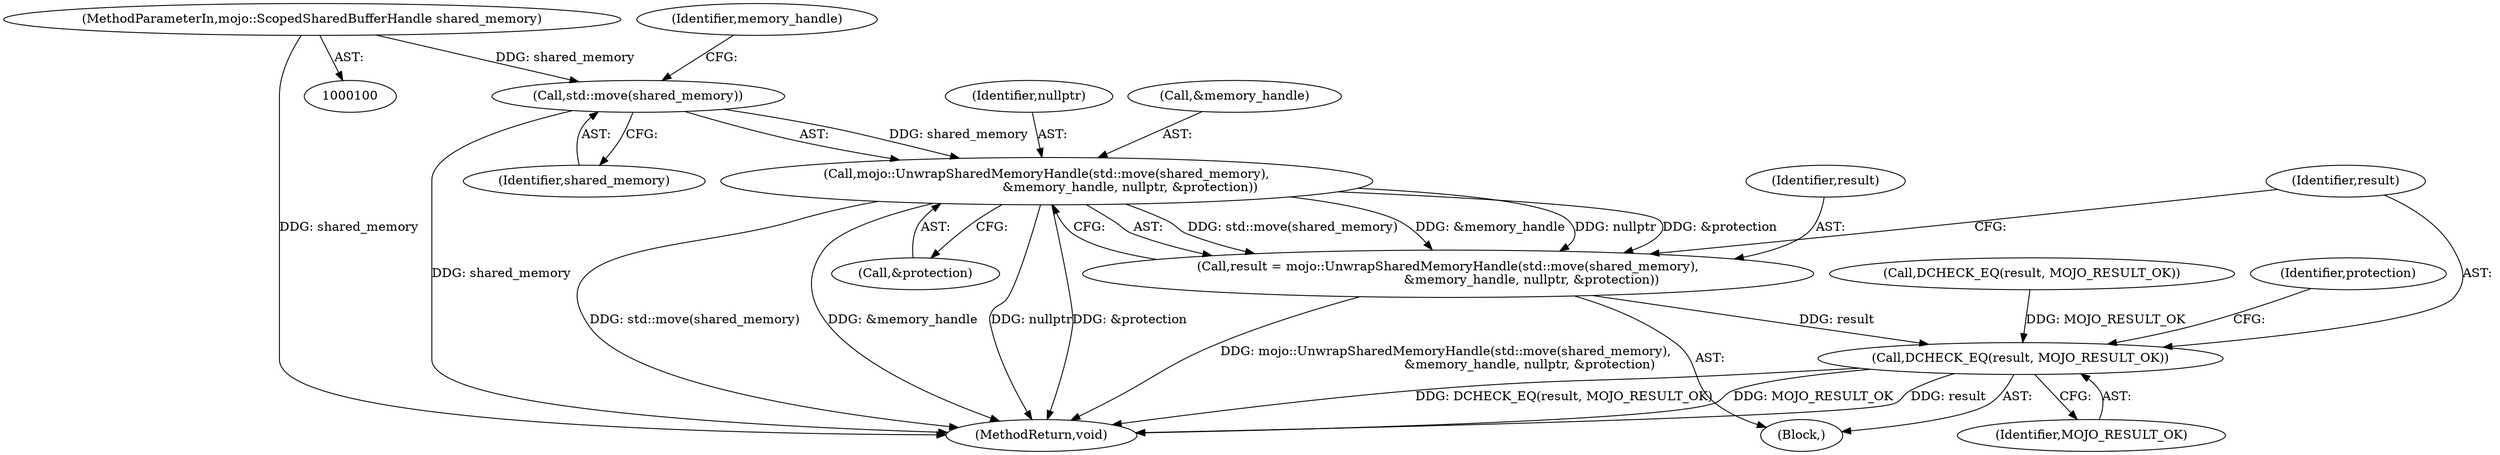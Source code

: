 digraph "0_Chrome_673ce95d481ea9368c4d4d43ac756ba1d6d9e608_12@API" {
"1000145" [label="(Call,std::move(shared_memory))"];
"1000103" [label="(MethodParameterIn,mojo::ScopedSharedBufferHandle shared_memory)"];
"1000144" [label="(Call,mojo::UnwrapSharedMemoryHandle(std::move(shared_memory),\n                                          &memory_handle, nullptr, &protection))"];
"1000142" [label="(Call,result = mojo::UnwrapSharedMemoryHandle(std::move(shared_memory),\n                                          &memory_handle, nullptr, &protection))"];
"1000152" [label="(Call,DCHECK_EQ(result, MOJO_RESULT_OK))"];
"1000156" [label="(Identifier,protection)"];
"1000146" [label="(Identifier,shared_memory)"];
"1000143" [label="(Identifier,result)"];
"1000144" [label="(Call,mojo::UnwrapSharedMemoryHandle(std::move(shared_memory),\n                                          &memory_handle, nullptr, &protection))"];
"1000150" [label="(Call,&protection)"];
"1000103" [label="(MethodParameterIn,mojo::ScopedSharedBufferHandle shared_memory)"];
"1000149" [label="(Identifier,nullptr)"];
"1000145" [label="(Call,std::move(shared_memory))"];
"1000153" [label="(Identifier,result)"];
"1000154" [label="(Identifier,MOJO_RESULT_OK)"];
"1000162" [label="(MethodReturn,void)"];
"1000148" [label="(Identifier,memory_handle)"];
"1000106" [label="(Block,)"];
"1000147" [label="(Call,&memory_handle)"];
"1000152" [label="(Call,DCHECK_EQ(result, MOJO_RESULT_OK))"];
"1000142" [label="(Call,result = mojo::UnwrapSharedMemoryHandle(std::move(shared_memory),\n                                          &memory_handle, nullptr, &protection))"];
"1000137" [label="(Call,DCHECK_EQ(result, MOJO_RESULT_OK))"];
"1000145" -> "1000144"  [label="AST: "];
"1000145" -> "1000146"  [label="CFG: "];
"1000146" -> "1000145"  [label="AST: "];
"1000148" -> "1000145"  [label="CFG: "];
"1000145" -> "1000162"  [label="DDG: shared_memory"];
"1000145" -> "1000144"  [label="DDG: shared_memory"];
"1000103" -> "1000145"  [label="DDG: shared_memory"];
"1000103" -> "1000100"  [label="AST: "];
"1000103" -> "1000162"  [label="DDG: shared_memory"];
"1000144" -> "1000142"  [label="AST: "];
"1000144" -> "1000150"  [label="CFG: "];
"1000147" -> "1000144"  [label="AST: "];
"1000149" -> "1000144"  [label="AST: "];
"1000150" -> "1000144"  [label="AST: "];
"1000142" -> "1000144"  [label="CFG: "];
"1000144" -> "1000162"  [label="DDG: nullptr"];
"1000144" -> "1000162"  [label="DDG: &protection"];
"1000144" -> "1000162"  [label="DDG: std::move(shared_memory)"];
"1000144" -> "1000162"  [label="DDG: &memory_handle"];
"1000144" -> "1000142"  [label="DDG: std::move(shared_memory)"];
"1000144" -> "1000142"  [label="DDG: &memory_handle"];
"1000144" -> "1000142"  [label="DDG: nullptr"];
"1000144" -> "1000142"  [label="DDG: &protection"];
"1000142" -> "1000106"  [label="AST: "];
"1000143" -> "1000142"  [label="AST: "];
"1000153" -> "1000142"  [label="CFG: "];
"1000142" -> "1000162"  [label="DDG: mojo::UnwrapSharedMemoryHandle(std::move(shared_memory),\n                                          &memory_handle, nullptr, &protection)"];
"1000142" -> "1000152"  [label="DDG: result"];
"1000152" -> "1000106"  [label="AST: "];
"1000152" -> "1000154"  [label="CFG: "];
"1000153" -> "1000152"  [label="AST: "];
"1000154" -> "1000152"  [label="AST: "];
"1000156" -> "1000152"  [label="CFG: "];
"1000152" -> "1000162"  [label="DDG: DCHECK_EQ(result, MOJO_RESULT_OK)"];
"1000152" -> "1000162"  [label="DDG: MOJO_RESULT_OK"];
"1000152" -> "1000162"  [label="DDG: result"];
"1000137" -> "1000152"  [label="DDG: MOJO_RESULT_OK"];
}
